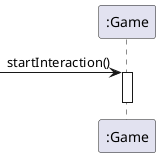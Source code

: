 @startuml
'https://plantuml.com/sequence-diagram

participant ":Game" as game

[->game : startInteraction()
activate game


deactivate game


'[<--someObject : result of interaction
'activate someObject
@enduml